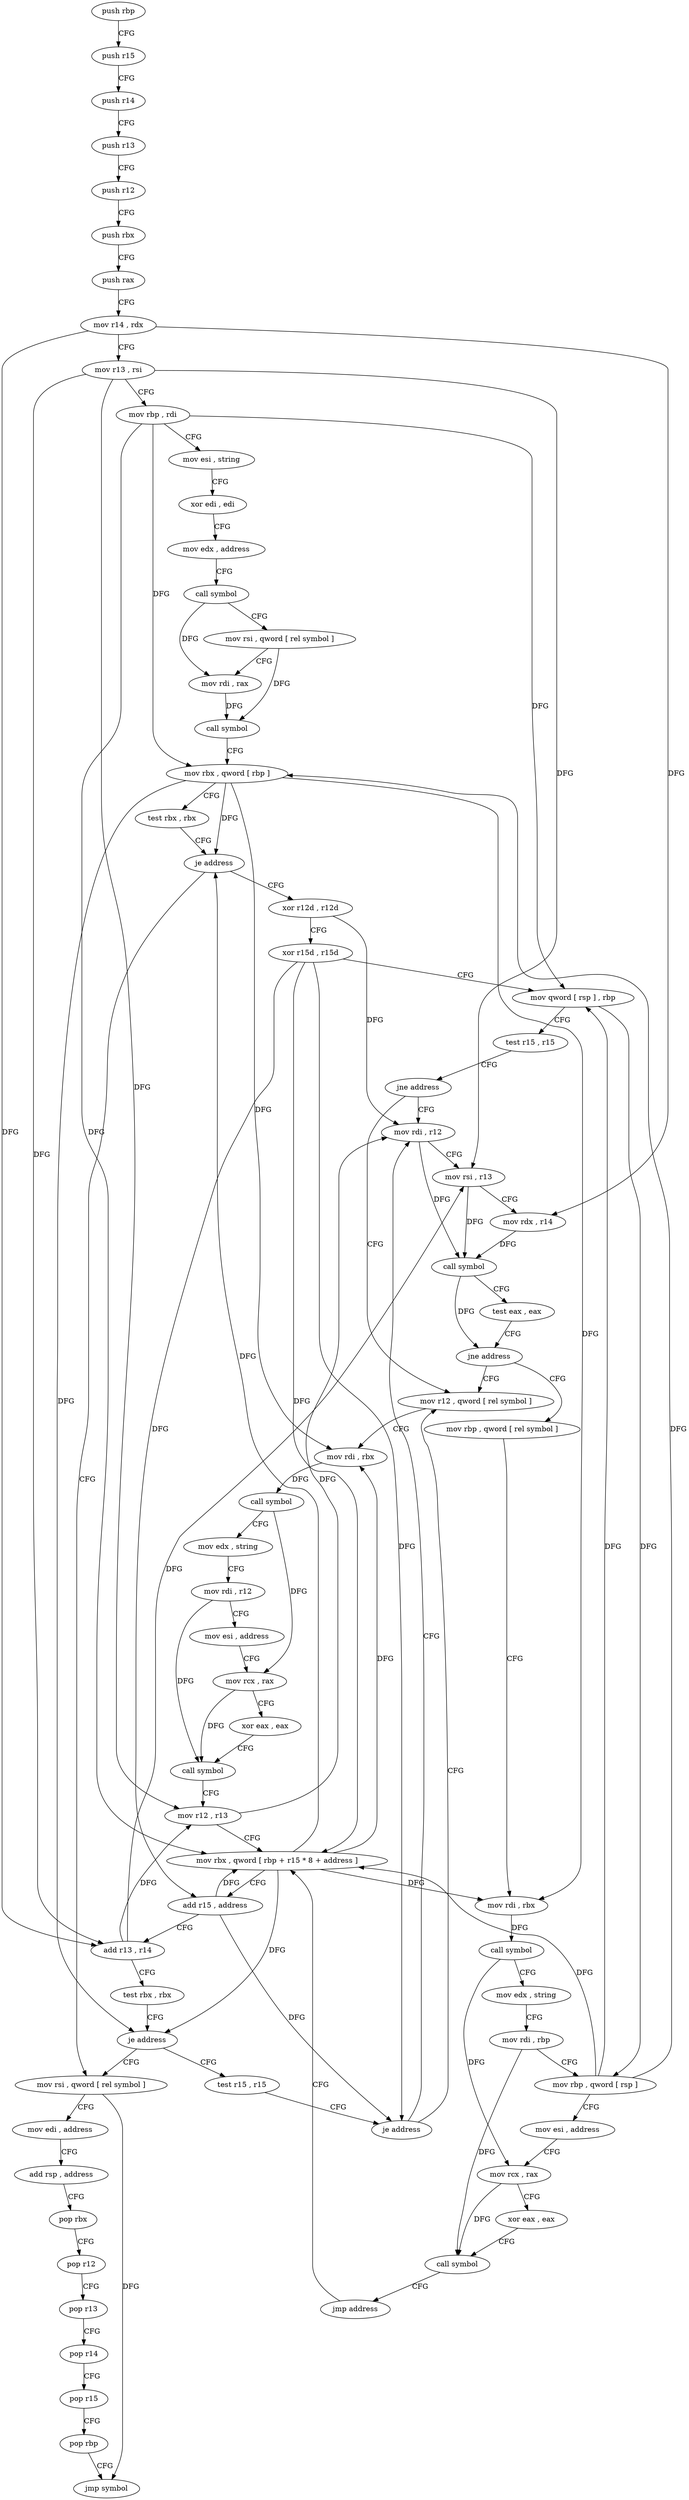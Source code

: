digraph "func" {
"4225168" [label = "push rbp" ]
"4225169" [label = "push r15" ]
"4225171" [label = "push r14" ]
"4225173" [label = "push r13" ]
"4225175" [label = "push r12" ]
"4225177" [label = "push rbx" ]
"4225178" [label = "push rax" ]
"4225179" [label = "mov r14 , rdx" ]
"4225182" [label = "mov r13 , rsi" ]
"4225185" [label = "mov rbp , rdi" ]
"4225188" [label = "mov esi , string" ]
"4225193" [label = "xor edi , edi" ]
"4225195" [label = "mov edx , address" ]
"4225200" [label = "call symbol" ]
"4225205" [label = "mov rsi , qword [ rel symbol ]" ]
"4225212" [label = "mov rdi , rax" ]
"4225215" [label = "call symbol" ]
"4225220" [label = "mov rbx , qword [ rbp ]" ]
"4225224" [label = "test rbx , rbx" ]
"4225227" [label = "je address" ]
"4225373" [label = "mov rsi , qword [ rel symbol ]" ]
"4225233" [label = "xor r12d , r12d" ]
"4225380" [label = "mov edi , address" ]
"4225385" [label = "add rsp , address" ]
"4225389" [label = "pop rbx" ]
"4225390" [label = "pop r12" ]
"4225392" [label = "pop r13" ]
"4225394" [label = "pop r14" ]
"4225396" [label = "pop r15" ]
"4225398" [label = "pop rbp" ]
"4225399" [label = "jmp symbol" ]
"4225236" [label = "xor r15d , r15d" ]
"4225239" [label = "mov qword [ rsp ] , rbp" ]
"4225243" [label = "test r15 , r15" ]
"4225246" [label = "jne address" ]
"4225311" [label = "mov rdi , r12" ]
"4225248" [label = "mov r12 , qword [ rel symbol ]" ]
"4225314" [label = "mov rsi , r13" ]
"4225317" [label = "mov rdx , r14" ]
"4225320" [label = "call symbol" ]
"4225325" [label = "test eax , eax" ]
"4225327" [label = "jne address" ]
"4225329" [label = "mov rbp , qword [ rel symbol ]" ]
"4225255" [label = "mov rdi , rbx" ]
"4225258" [label = "call symbol" ]
"4225263" [label = "mov edx , string" ]
"4225268" [label = "mov rdi , r12" ]
"4225271" [label = "mov esi , address" ]
"4225276" [label = "mov rcx , rax" ]
"4225279" [label = "xor eax , eax" ]
"4225281" [label = "call symbol" ]
"4225286" [label = "mov r12 , r13" ]
"4225289" [label = "mov rbx , qword [ rbp + r15 * 8 + address ]" ]
"4225336" [label = "mov rdi , rbx" ]
"4225339" [label = "call symbol" ]
"4225344" [label = "mov edx , string" ]
"4225349" [label = "mov rdi , rbp" ]
"4225352" [label = "mov rbp , qword [ rsp ]" ]
"4225356" [label = "mov esi , address" ]
"4225361" [label = "mov rcx , rax" ]
"4225364" [label = "xor eax , eax" ]
"4225366" [label = "call symbol" ]
"4225371" [label = "jmp address" ]
"4225306" [label = "test r15 , r15" ]
"4225309" [label = "je address" ]
"4225294" [label = "add r15 , address" ]
"4225298" [label = "add r13 , r14" ]
"4225301" [label = "test rbx , rbx" ]
"4225304" [label = "je address" ]
"4225168" -> "4225169" [ label = "CFG" ]
"4225169" -> "4225171" [ label = "CFG" ]
"4225171" -> "4225173" [ label = "CFG" ]
"4225173" -> "4225175" [ label = "CFG" ]
"4225175" -> "4225177" [ label = "CFG" ]
"4225177" -> "4225178" [ label = "CFG" ]
"4225178" -> "4225179" [ label = "CFG" ]
"4225179" -> "4225182" [ label = "CFG" ]
"4225179" -> "4225317" [ label = "DFG" ]
"4225179" -> "4225298" [ label = "DFG" ]
"4225182" -> "4225185" [ label = "CFG" ]
"4225182" -> "4225314" [ label = "DFG" ]
"4225182" -> "4225286" [ label = "DFG" ]
"4225182" -> "4225298" [ label = "DFG" ]
"4225185" -> "4225188" [ label = "CFG" ]
"4225185" -> "4225220" [ label = "DFG" ]
"4225185" -> "4225239" [ label = "DFG" ]
"4225185" -> "4225289" [ label = "DFG" ]
"4225188" -> "4225193" [ label = "CFG" ]
"4225193" -> "4225195" [ label = "CFG" ]
"4225195" -> "4225200" [ label = "CFG" ]
"4225200" -> "4225205" [ label = "CFG" ]
"4225200" -> "4225212" [ label = "DFG" ]
"4225205" -> "4225212" [ label = "CFG" ]
"4225205" -> "4225215" [ label = "DFG" ]
"4225212" -> "4225215" [ label = "DFG" ]
"4225215" -> "4225220" [ label = "CFG" ]
"4225220" -> "4225224" [ label = "CFG" ]
"4225220" -> "4225227" [ label = "DFG" ]
"4225220" -> "4225255" [ label = "DFG" ]
"4225220" -> "4225336" [ label = "DFG" ]
"4225220" -> "4225304" [ label = "DFG" ]
"4225224" -> "4225227" [ label = "CFG" ]
"4225227" -> "4225373" [ label = "CFG" ]
"4225227" -> "4225233" [ label = "CFG" ]
"4225373" -> "4225380" [ label = "CFG" ]
"4225373" -> "4225399" [ label = "DFG" ]
"4225233" -> "4225236" [ label = "CFG" ]
"4225233" -> "4225311" [ label = "DFG" ]
"4225380" -> "4225385" [ label = "CFG" ]
"4225385" -> "4225389" [ label = "CFG" ]
"4225389" -> "4225390" [ label = "CFG" ]
"4225390" -> "4225392" [ label = "CFG" ]
"4225392" -> "4225394" [ label = "CFG" ]
"4225394" -> "4225396" [ label = "CFG" ]
"4225396" -> "4225398" [ label = "CFG" ]
"4225398" -> "4225399" [ label = "CFG" ]
"4225236" -> "4225239" [ label = "CFG" ]
"4225236" -> "4225289" [ label = "DFG" ]
"4225236" -> "4225294" [ label = "DFG" ]
"4225236" -> "4225309" [ label = "DFG" ]
"4225239" -> "4225243" [ label = "CFG" ]
"4225239" -> "4225352" [ label = "DFG" ]
"4225243" -> "4225246" [ label = "CFG" ]
"4225246" -> "4225311" [ label = "CFG" ]
"4225246" -> "4225248" [ label = "CFG" ]
"4225311" -> "4225314" [ label = "CFG" ]
"4225311" -> "4225320" [ label = "DFG" ]
"4225248" -> "4225255" [ label = "CFG" ]
"4225314" -> "4225317" [ label = "CFG" ]
"4225314" -> "4225320" [ label = "DFG" ]
"4225317" -> "4225320" [ label = "DFG" ]
"4225320" -> "4225325" [ label = "CFG" ]
"4225320" -> "4225327" [ label = "DFG" ]
"4225325" -> "4225327" [ label = "CFG" ]
"4225327" -> "4225248" [ label = "CFG" ]
"4225327" -> "4225329" [ label = "CFG" ]
"4225329" -> "4225336" [ label = "CFG" ]
"4225255" -> "4225258" [ label = "DFG" ]
"4225258" -> "4225263" [ label = "CFG" ]
"4225258" -> "4225276" [ label = "DFG" ]
"4225263" -> "4225268" [ label = "CFG" ]
"4225268" -> "4225271" [ label = "CFG" ]
"4225268" -> "4225281" [ label = "DFG" ]
"4225271" -> "4225276" [ label = "CFG" ]
"4225276" -> "4225279" [ label = "CFG" ]
"4225276" -> "4225281" [ label = "DFG" ]
"4225279" -> "4225281" [ label = "CFG" ]
"4225281" -> "4225286" [ label = "CFG" ]
"4225286" -> "4225289" [ label = "CFG" ]
"4225286" -> "4225311" [ label = "DFG" ]
"4225289" -> "4225294" [ label = "CFG" ]
"4225289" -> "4225227" [ label = "DFG" ]
"4225289" -> "4225255" [ label = "DFG" ]
"4225289" -> "4225336" [ label = "DFG" ]
"4225289" -> "4225304" [ label = "DFG" ]
"4225336" -> "4225339" [ label = "DFG" ]
"4225339" -> "4225344" [ label = "CFG" ]
"4225339" -> "4225361" [ label = "DFG" ]
"4225344" -> "4225349" [ label = "CFG" ]
"4225349" -> "4225352" [ label = "CFG" ]
"4225349" -> "4225366" [ label = "DFG" ]
"4225352" -> "4225356" [ label = "CFG" ]
"4225352" -> "4225220" [ label = "DFG" ]
"4225352" -> "4225239" [ label = "DFG" ]
"4225352" -> "4225289" [ label = "DFG" ]
"4225356" -> "4225361" [ label = "CFG" ]
"4225361" -> "4225364" [ label = "CFG" ]
"4225361" -> "4225366" [ label = "DFG" ]
"4225364" -> "4225366" [ label = "CFG" ]
"4225366" -> "4225371" [ label = "CFG" ]
"4225371" -> "4225289" [ label = "CFG" ]
"4225306" -> "4225309" [ label = "CFG" ]
"4225309" -> "4225248" [ label = "CFG" ]
"4225309" -> "4225311" [ label = "CFG" ]
"4225294" -> "4225298" [ label = "CFG" ]
"4225294" -> "4225289" [ label = "DFG" ]
"4225294" -> "4225309" [ label = "DFG" ]
"4225298" -> "4225301" [ label = "CFG" ]
"4225298" -> "4225314" [ label = "DFG" ]
"4225298" -> "4225286" [ label = "DFG" ]
"4225301" -> "4225304" [ label = "CFG" ]
"4225304" -> "4225373" [ label = "CFG" ]
"4225304" -> "4225306" [ label = "CFG" ]
}
